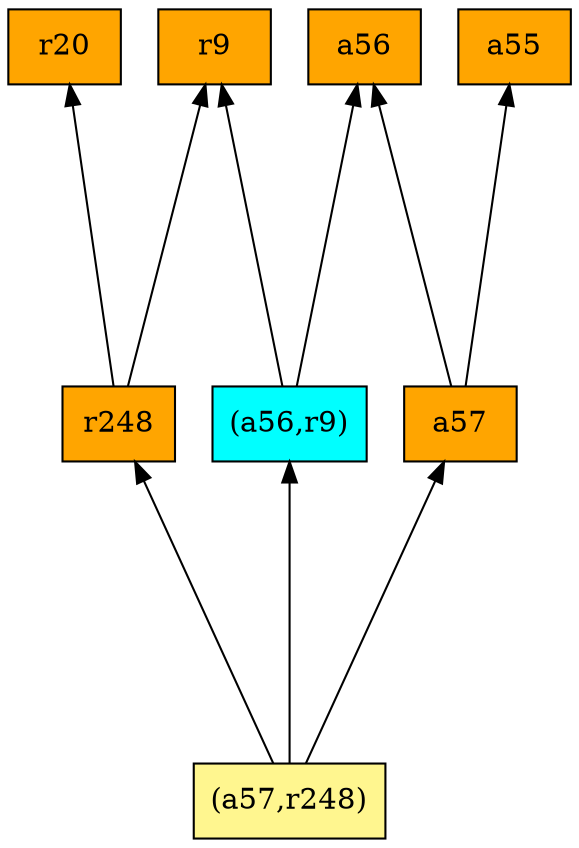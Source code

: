 digraph G {
rankdir=BT;ranksep="2.0";
"r248" [shape=record,fillcolor=orange,style=filled,label="{r248}"];
"a56" [shape=record,fillcolor=orange,style=filled,label="{a56}"];
"a57" [shape=record,fillcolor=orange,style=filled,label="{a57}"];
"(a57,r248)" [shape=record,fillcolor=khaki1,style=filled,label="{(a57,r248)}"];
"a55" [shape=record,fillcolor=orange,style=filled,label="{a55}"];
"(a56,r9)" [shape=record,fillcolor=cyan,style=filled,label="{(a56,r9)}"];
"r20" [shape=record,fillcolor=orange,style=filled,label="{r20}"];
"r9" [shape=record,fillcolor=orange,style=filled,label="{r9}"];
"r248" -> "r9"
"r248" -> "r20"
"a57" -> "a56"
"a57" -> "a55"
"(a57,r248)" -> "a57"
"(a57,r248)" -> "(a56,r9)"
"(a57,r248)" -> "r248"
"(a56,r9)" -> "r9"
"(a56,r9)" -> "a56"
}